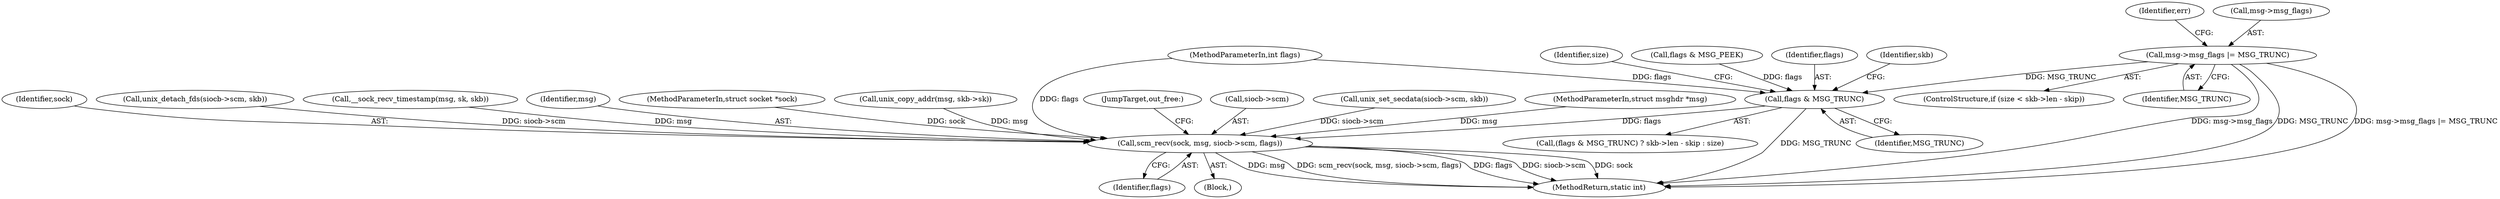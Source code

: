 digraph "0_linux_f3d3342602f8bcbf37d7c46641cb9bca7618eb1c_35@pointer" {
"1000250" [label="(Call,msg->msg_flags |= MSG_TRUNC)"];
"1000359" [label="(Call,flags & MSG_TRUNC)"];
"1000368" [label="(Call,scm_recv(sock, msg, siocb->scm, flags))"];
"1000375" [label="(JumpTarget,out_free:)"];
"1000364" [label="(Identifier,skb)"];
"1000388" [label="(MethodReturn,static int)"];
"1000256" [label="(Identifier,err)"];
"1000374" [label="(Identifier,flags)"];
"1000371" [label="(Call,siocb->scm)"];
"1000309" [label="(Call,unix_set_secdata(siocb->scm, skb))"];
"1000254" [label="(Identifier,MSG_TRUNC)"];
"1000358" [label="(Call,(flags & MSG_TRUNC) ? skb->len - skip : size)"];
"1000105" [label="(MethodParameterIn,struct msghdr *msg)"];
"1000325" [label="(Call,unix_detach_fds(siocb->scm, skb))"];
"1000367" [label="(Identifier,size)"];
"1000271" [label="(Call,__sock_recv_timestamp(msg, sk, skb))"];
"1000370" [label="(Identifier,msg)"];
"1000316" [label="(Call,flags & MSG_PEEK)"];
"1000361" [label="(Identifier,MSG_TRUNC)"];
"1000104" [label="(MethodParameterIn,struct socket *sock)"];
"1000221" [label="(Call,unix_copy_addr(msg, skb->sk))"];
"1000250" [label="(Call,msg->msg_flags |= MSG_TRUNC)"];
"1000360" [label="(Identifier,flags)"];
"1000359" [label="(Call,flags & MSG_TRUNC)"];
"1000242" [label="(ControlStructure,if (size < skb->len - skip))"];
"1000251" [label="(Call,msg->msg_flags)"];
"1000107" [label="(MethodParameterIn,int flags)"];
"1000369" [label="(Identifier,sock)"];
"1000368" [label="(Call,scm_recv(sock, msg, siocb->scm, flags))"];
"1000108" [label="(Block,)"];
"1000250" -> "1000242"  [label="AST: "];
"1000250" -> "1000254"  [label="CFG: "];
"1000251" -> "1000250"  [label="AST: "];
"1000254" -> "1000250"  [label="AST: "];
"1000256" -> "1000250"  [label="CFG: "];
"1000250" -> "1000388"  [label="DDG: msg->msg_flags"];
"1000250" -> "1000388"  [label="DDG: MSG_TRUNC"];
"1000250" -> "1000388"  [label="DDG: msg->msg_flags |= MSG_TRUNC"];
"1000250" -> "1000359"  [label="DDG: MSG_TRUNC"];
"1000359" -> "1000358"  [label="AST: "];
"1000359" -> "1000361"  [label="CFG: "];
"1000360" -> "1000359"  [label="AST: "];
"1000361" -> "1000359"  [label="AST: "];
"1000364" -> "1000359"  [label="CFG: "];
"1000367" -> "1000359"  [label="CFG: "];
"1000359" -> "1000388"  [label="DDG: MSG_TRUNC"];
"1000316" -> "1000359"  [label="DDG: flags"];
"1000107" -> "1000359"  [label="DDG: flags"];
"1000359" -> "1000368"  [label="DDG: flags"];
"1000368" -> "1000108"  [label="AST: "];
"1000368" -> "1000374"  [label="CFG: "];
"1000369" -> "1000368"  [label="AST: "];
"1000370" -> "1000368"  [label="AST: "];
"1000371" -> "1000368"  [label="AST: "];
"1000374" -> "1000368"  [label="AST: "];
"1000375" -> "1000368"  [label="CFG: "];
"1000368" -> "1000388"  [label="DDG: sock"];
"1000368" -> "1000388"  [label="DDG: msg"];
"1000368" -> "1000388"  [label="DDG: scm_recv(sock, msg, siocb->scm, flags)"];
"1000368" -> "1000388"  [label="DDG: flags"];
"1000368" -> "1000388"  [label="DDG: siocb->scm"];
"1000104" -> "1000368"  [label="DDG: sock"];
"1000221" -> "1000368"  [label="DDG: msg"];
"1000271" -> "1000368"  [label="DDG: msg"];
"1000105" -> "1000368"  [label="DDG: msg"];
"1000325" -> "1000368"  [label="DDG: siocb->scm"];
"1000309" -> "1000368"  [label="DDG: siocb->scm"];
"1000107" -> "1000368"  [label="DDG: flags"];
}
